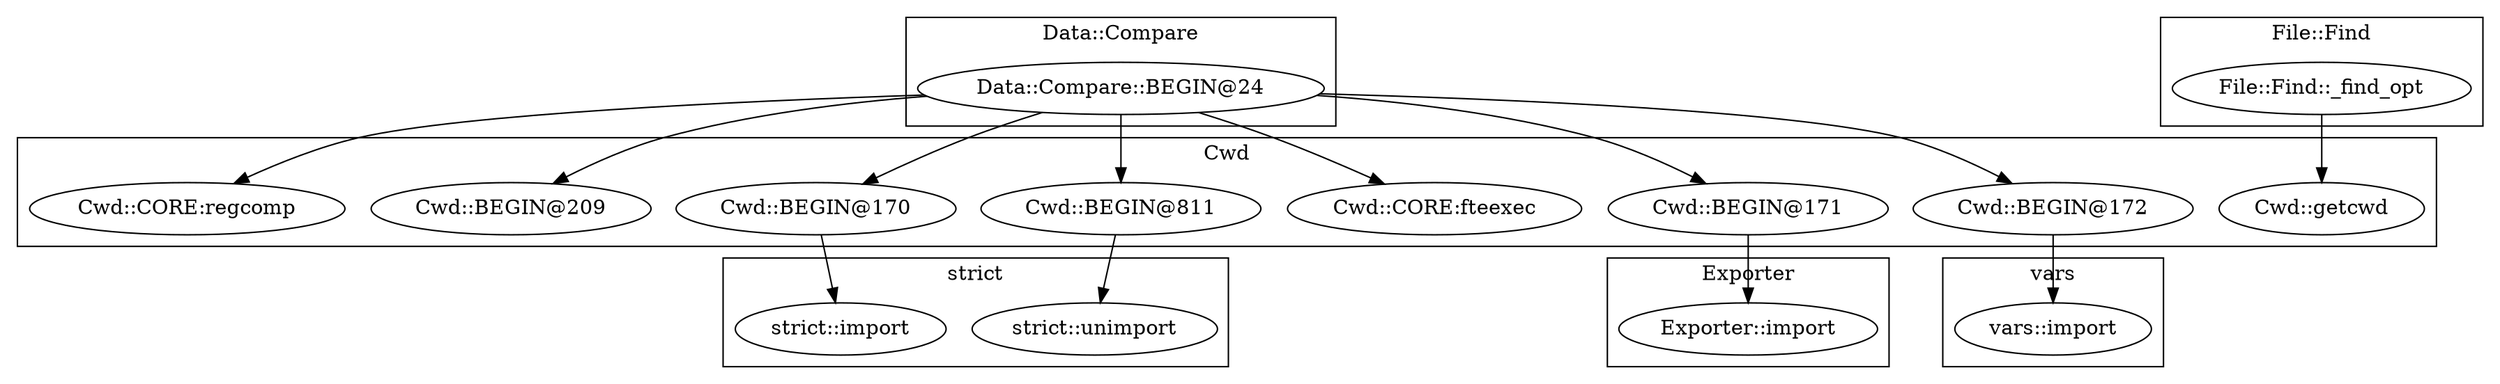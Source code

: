 digraph {
graph [overlap=false]
subgraph cluster_Data_Compare {
	label="Data::Compare";
	"Data::Compare::BEGIN@24";
}
subgraph cluster_Exporter {
	label="Exporter";
	"Exporter::import";
}
subgraph cluster_vars {
	label="vars";
	"vars::import";
}
subgraph cluster_Cwd {
	label="Cwd";
	"Cwd::BEGIN@811";
	"Cwd::BEGIN@170";
	"Cwd::CORE:fteexec";
	"Cwd::BEGIN@171";
	"Cwd::getcwd";
	"Cwd::BEGIN@209";
	"Cwd::CORE:regcomp";
	"Cwd::BEGIN@172";
}
subgraph cluster_strict {
	label="strict";
	"strict::import";
	"strict::unimport";
}
subgraph cluster_File_Find {
	label="File::Find";
	"File::Find::_find_opt";
}
"Cwd::BEGIN@171" -> "Exporter::import";
"Data::Compare::BEGIN@24" -> "Cwd::BEGIN@209";
"Data::Compare::BEGIN@24" -> "Cwd::CORE:regcomp";
"Cwd::BEGIN@811" -> "strict::unimport";
"Data::Compare::BEGIN@24" -> "Cwd::BEGIN@171";
"Cwd::BEGIN@172" -> "vars::import";
"Data::Compare::BEGIN@24" -> "Cwd::BEGIN@172";
"Cwd::BEGIN@170" -> "strict::import";
"Data::Compare::BEGIN@24" -> "Cwd::CORE:fteexec";
"Data::Compare::BEGIN@24" -> "Cwd::BEGIN@811";
"Data::Compare::BEGIN@24" -> "Cwd::BEGIN@170";
"File::Find::_find_opt" -> "Cwd::getcwd";
}
